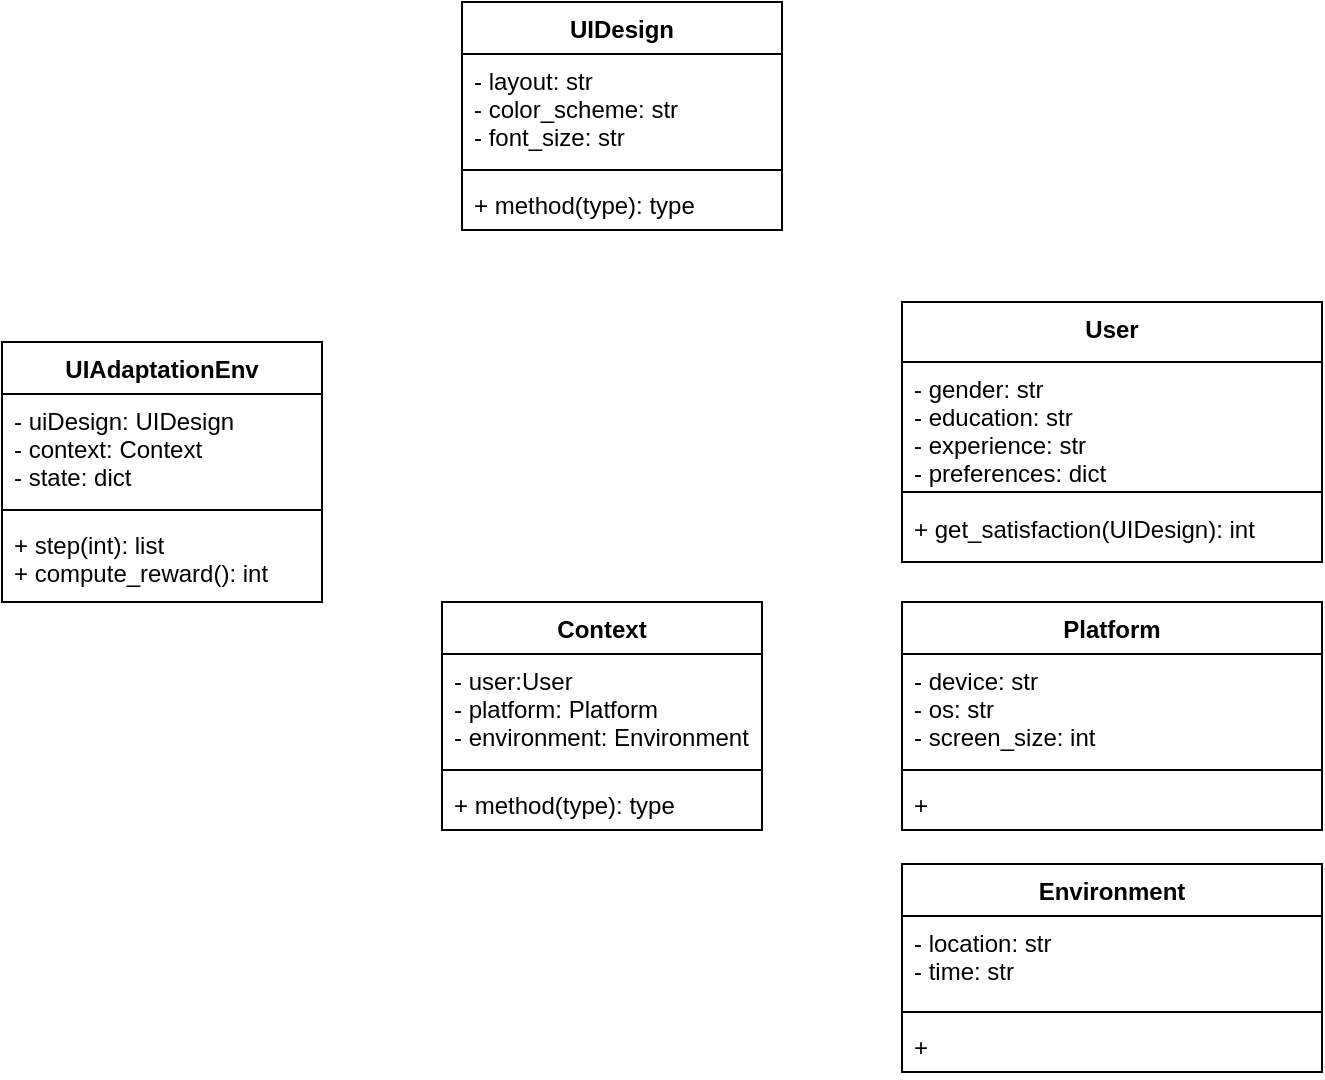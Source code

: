<mxfile version="20.8.5" type="github"><diagram id="wKHexAqOsGofxz7Z7h9Z" name="Página-1"><mxGraphModel dx="875" dy="472" grid="1" gridSize="10" guides="1" tooltips="1" connect="1" arrows="1" fold="1" page="1" pageScale="1" pageWidth="827" pageHeight="1169" math="0" shadow="0"><root><mxCell id="0"/><mxCell id="1" parent="0"/><mxCell id="UBcp3cOhGFYM535VPmxo-1" value="UIAdaptationEnv" style="swimlane;fontStyle=1;align=center;verticalAlign=top;childLayout=stackLayout;horizontal=1;startSize=26;horizontalStack=0;resizeParent=1;resizeParentMax=0;resizeLast=0;collapsible=1;marginBottom=0;" vertex="1" parent="1"><mxGeometry x="60" y="210" width="160" height="130" as="geometry"/></mxCell><mxCell id="UBcp3cOhGFYM535VPmxo-2" value="- uiDesign: UIDesign&#xA;- context: Context&#xA;- state: dict&#xA;&#xA;" style="text;strokeColor=none;fillColor=none;align=left;verticalAlign=top;spacingLeft=4;spacingRight=4;overflow=hidden;rotatable=0;points=[[0,0.5],[1,0.5]];portConstraint=eastwest;" vertex="1" parent="UBcp3cOhGFYM535VPmxo-1"><mxGeometry y="26" width="160" height="54" as="geometry"/></mxCell><mxCell id="UBcp3cOhGFYM535VPmxo-3" value="" style="line;strokeWidth=1;fillColor=none;align=left;verticalAlign=middle;spacingTop=-1;spacingLeft=3;spacingRight=3;rotatable=0;labelPosition=right;points=[];portConstraint=eastwest;strokeColor=inherit;" vertex="1" parent="UBcp3cOhGFYM535VPmxo-1"><mxGeometry y="80" width="160" height="8" as="geometry"/></mxCell><mxCell id="UBcp3cOhGFYM535VPmxo-4" value="+ step(int): list&#xA;+ compute_reward(): int&#xA;" style="text;strokeColor=none;fillColor=none;align=left;verticalAlign=top;spacingLeft=4;spacingRight=4;overflow=hidden;rotatable=0;points=[[0,0.5],[1,0.5]];portConstraint=eastwest;" vertex="1" parent="UBcp3cOhGFYM535VPmxo-1"><mxGeometry y="88" width="160" height="42" as="geometry"/></mxCell><mxCell id="UBcp3cOhGFYM535VPmxo-5" value="UIDesign" style="swimlane;fontStyle=1;align=center;verticalAlign=top;childLayout=stackLayout;horizontal=1;startSize=26;horizontalStack=0;resizeParent=1;resizeParentMax=0;resizeLast=0;collapsible=1;marginBottom=0;" vertex="1" parent="1"><mxGeometry x="290" y="40" width="160" height="114" as="geometry"/></mxCell><mxCell id="UBcp3cOhGFYM535VPmxo-6" value="- layout: str&#xA;- color_scheme: str&#xA;- font_size: str&#xA;" style="text;strokeColor=none;fillColor=none;align=left;verticalAlign=top;spacingLeft=4;spacingRight=4;overflow=hidden;rotatable=0;points=[[0,0.5],[1,0.5]];portConstraint=eastwest;" vertex="1" parent="UBcp3cOhGFYM535VPmxo-5"><mxGeometry y="26" width="160" height="54" as="geometry"/></mxCell><mxCell id="UBcp3cOhGFYM535VPmxo-7" value="" style="line;strokeWidth=1;fillColor=none;align=left;verticalAlign=middle;spacingTop=-1;spacingLeft=3;spacingRight=3;rotatable=0;labelPosition=right;points=[];portConstraint=eastwest;strokeColor=inherit;" vertex="1" parent="UBcp3cOhGFYM535VPmxo-5"><mxGeometry y="80" width="160" height="8" as="geometry"/></mxCell><mxCell id="UBcp3cOhGFYM535VPmxo-8" value="+ method(type): type" style="text;strokeColor=none;fillColor=none;align=left;verticalAlign=top;spacingLeft=4;spacingRight=4;overflow=hidden;rotatable=0;points=[[0,0.5],[1,0.5]];portConstraint=eastwest;" vertex="1" parent="UBcp3cOhGFYM535VPmxo-5"><mxGeometry y="88" width="160" height="26" as="geometry"/></mxCell><mxCell id="UBcp3cOhGFYM535VPmxo-9" value="Context" style="swimlane;fontStyle=1;align=center;verticalAlign=top;childLayout=stackLayout;horizontal=1;startSize=26;horizontalStack=0;resizeParent=1;resizeParentMax=0;resizeLast=0;collapsible=1;marginBottom=0;" vertex="1" parent="1"><mxGeometry x="280" y="340" width="160" height="114" as="geometry"/></mxCell><mxCell id="UBcp3cOhGFYM535VPmxo-10" value="- user:User&#xA;- platform: Platform&#xA;- environment: Environment&#xA;" style="text;strokeColor=none;fillColor=none;align=left;verticalAlign=top;spacingLeft=4;spacingRight=4;overflow=hidden;rotatable=0;points=[[0,0.5],[1,0.5]];portConstraint=eastwest;" vertex="1" parent="UBcp3cOhGFYM535VPmxo-9"><mxGeometry y="26" width="160" height="54" as="geometry"/></mxCell><mxCell id="UBcp3cOhGFYM535VPmxo-11" value="" style="line;strokeWidth=1;fillColor=none;align=left;verticalAlign=middle;spacingTop=-1;spacingLeft=3;spacingRight=3;rotatable=0;labelPosition=right;points=[];portConstraint=eastwest;strokeColor=inherit;" vertex="1" parent="UBcp3cOhGFYM535VPmxo-9"><mxGeometry y="80" width="160" height="8" as="geometry"/></mxCell><mxCell id="UBcp3cOhGFYM535VPmxo-12" value="+ method(type): type" style="text;strokeColor=none;fillColor=none;align=left;verticalAlign=top;spacingLeft=4;spacingRight=4;overflow=hidden;rotatable=0;points=[[0,0.5],[1,0.5]];portConstraint=eastwest;" vertex="1" parent="UBcp3cOhGFYM535VPmxo-9"><mxGeometry y="88" width="160" height="26" as="geometry"/></mxCell><mxCell id="UBcp3cOhGFYM535VPmxo-17" value="Environment" style="swimlane;fontStyle=1;align=center;verticalAlign=top;childLayout=stackLayout;horizontal=1;startSize=26;horizontalStack=0;resizeParent=1;resizeParentMax=0;resizeLast=0;collapsible=1;marginBottom=0;" vertex="1" parent="1"><mxGeometry x="510" y="471" width="210" height="104" as="geometry"/></mxCell><mxCell id="UBcp3cOhGFYM535VPmxo-18" value="- location: str&#xA;- time: str&#xA;" style="text;strokeColor=none;fillColor=none;align=left;verticalAlign=top;spacingLeft=4;spacingRight=4;overflow=hidden;rotatable=0;points=[[0,0.5],[1,0.5]];portConstraint=eastwest;" vertex="1" parent="UBcp3cOhGFYM535VPmxo-17"><mxGeometry y="26" width="210" height="44" as="geometry"/></mxCell><mxCell id="UBcp3cOhGFYM535VPmxo-19" value="" style="line;strokeWidth=1;fillColor=none;align=left;verticalAlign=middle;spacingTop=-1;spacingLeft=3;spacingRight=3;rotatable=0;labelPosition=right;points=[];portConstraint=eastwest;strokeColor=inherit;" vertex="1" parent="UBcp3cOhGFYM535VPmxo-17"><mxGeometry y="70" width="210" height="8" as="geometry"/></mxCell><mxCell id="UBcp3cOhGFYM535VPmxo-20" value="+&#xA;" style="text;strokeColor=none;fillColor=none;align=left;verticalAlign=top;spacingLeft=4;spacingRight=4;overflow=hidden;rotatable=0;points=[[0,0.5],[1,0.5]];portConstraint=eastwest;" vertex="1" parent="UBcp3cOhGFYM535VPmxo-17"><mxGeometry y="78" width="210" height="26" as="geometry"/></mxCell><mxCell id="UBcp3cOhGFYM535VPmxo-21" value="Platform" style="swimlane;fontStyle=1;align=center;verticalAlign=top;childLayout=stackLayout;horizontal=1;startSize=26;horizontalStack=0;resizeParent=1;resizeParentMax=0;resizeLast=0;collapsible=1;marginBottom=0;" vertex="1" parent="1"><mxGeometry x="510" y="340" width="210" height="114" as="geometry"/></mxCell><mxCell id="UBcp3cOhGFYM535VPmxo-22" value="- device: str&#xA;- os: str&#xA;- screen_size: int" style="text;strokeColor=none;fillColor=none;align=left;verticalAlign=top;spacingLeft=4;spacingRight=4;overflow=hidden;rotatable=0;points=[[0,0.5],[1,0.5]];portConstraint=eastwest;" vertex="1" parent="UBcp3cOhGFYM535VPmxo-21"><mxGeometry y="26" width="210" height="54" as="geometry"/></mxCell><mxCell id="UBcp3cOhGFYM535VPmxo-23" value="" style="line;strokeWidth=1;fillColor=none;align=left;verticalAlign=middle;spacingTop=-1;spacingLeft=3;spacingRight=3;rotatable=0;labelPosition=right;points=[];portConstraint=eastwest;strokeColor=inherit;" vertex="1" parent="UBcp3cOhGFYM535VPmxo-21"><mxGeometry y="80" width="210" height="8" as="geometry"/></mxCell><mxCell id="UBcp3cOhGFYM535VPmxo-24" value="+ " style="text;strokeColor=none;fillColor=none;align=left;verticalAlign=top;spacingLeft=4;spacingRight=4;overflow=hidden;rotatable=0;points=[[0,0.5],[1,0.5]];portConstraint=eastwest;" vertex="1" parent="UBcp3cOhGFYM535VPmxo-21"><mxGeometry y="88" width="210" height="26" as="geometry"/></mxCell><mxCell id="UBcp3cOhGFYM535VPmxo-25" value="User" style="swimlane;fontStyle=1;align=center;verticalAlign=top;childLayout=stackLayout;horizontal=1;startSize=30;horizontalStack=0;resizeParent=1;resizeParentMax=0;resizeLast=0;collapsible=1;marginBottom=0;" vertex="1" parent="1"><mxGeometry x="510" y="190" width="210" height="130" as="geometry"><mxRectangle x="530" y="190" width="70" height="30" as="alternateBounds"/></mxGeometry></mxCell><mxCell id="UBcp3cOhGFYM535VPmxo-26" value="- gender: str&#xA;- education: str&#xA;- experience: str&#xA;- preferences: dict&#xA;" style="text;strokeColor=none;fillColor=none;align=left;verticalAlign=top;spacingLeft=4;spacingRight=4;overflow=hidden;rotatable=0;points=[[0,0.5],[1,0.5]];portConstraint=eastwest;" vertex="1" parent="UBcp3cOhGFYM535VPmxo-25"><mxGeometry y="30" width="210" height="60" as="geometry"/></mxCell><mxCell id="UBcp3cOhGFYM535VPmxo-27" value="" style="line;strokeWidth=1;fillColor=none;align=left;verticalAlign=middle;spacingTop=-1;spacingLeft=3;spacingRight=3;rotatable=0;labelPosition=right;points=[];portConstraint=eastwest;strokeColor=inherit;" vertex="1" parent="UBcp3cOhGFYM535VPmxo-25"><mxGeometry y="90" width="210" height="10" as="geometry"/></mxCell><mxCell id="UBcp3cOhGFYM535VPmxo-28" value="+ get_satisfaction(UIDesign): int" style="text;strokeColor=none;fillColor=none;align=left;verticalAlign=top;spacingLeft=4;spacingRight=4;overflow=hidden;rotatable=0;points=[[0,0.5],[1,0.5]];portConstraint=eastwest;" vertex="1" parent="UBcp3cOhGFYM535VPmxo-25"><mxGeometry y="100" width="210" height="30" as="geometry"/></mxCell></root></mxGraphModel></diagram></mxfile>
